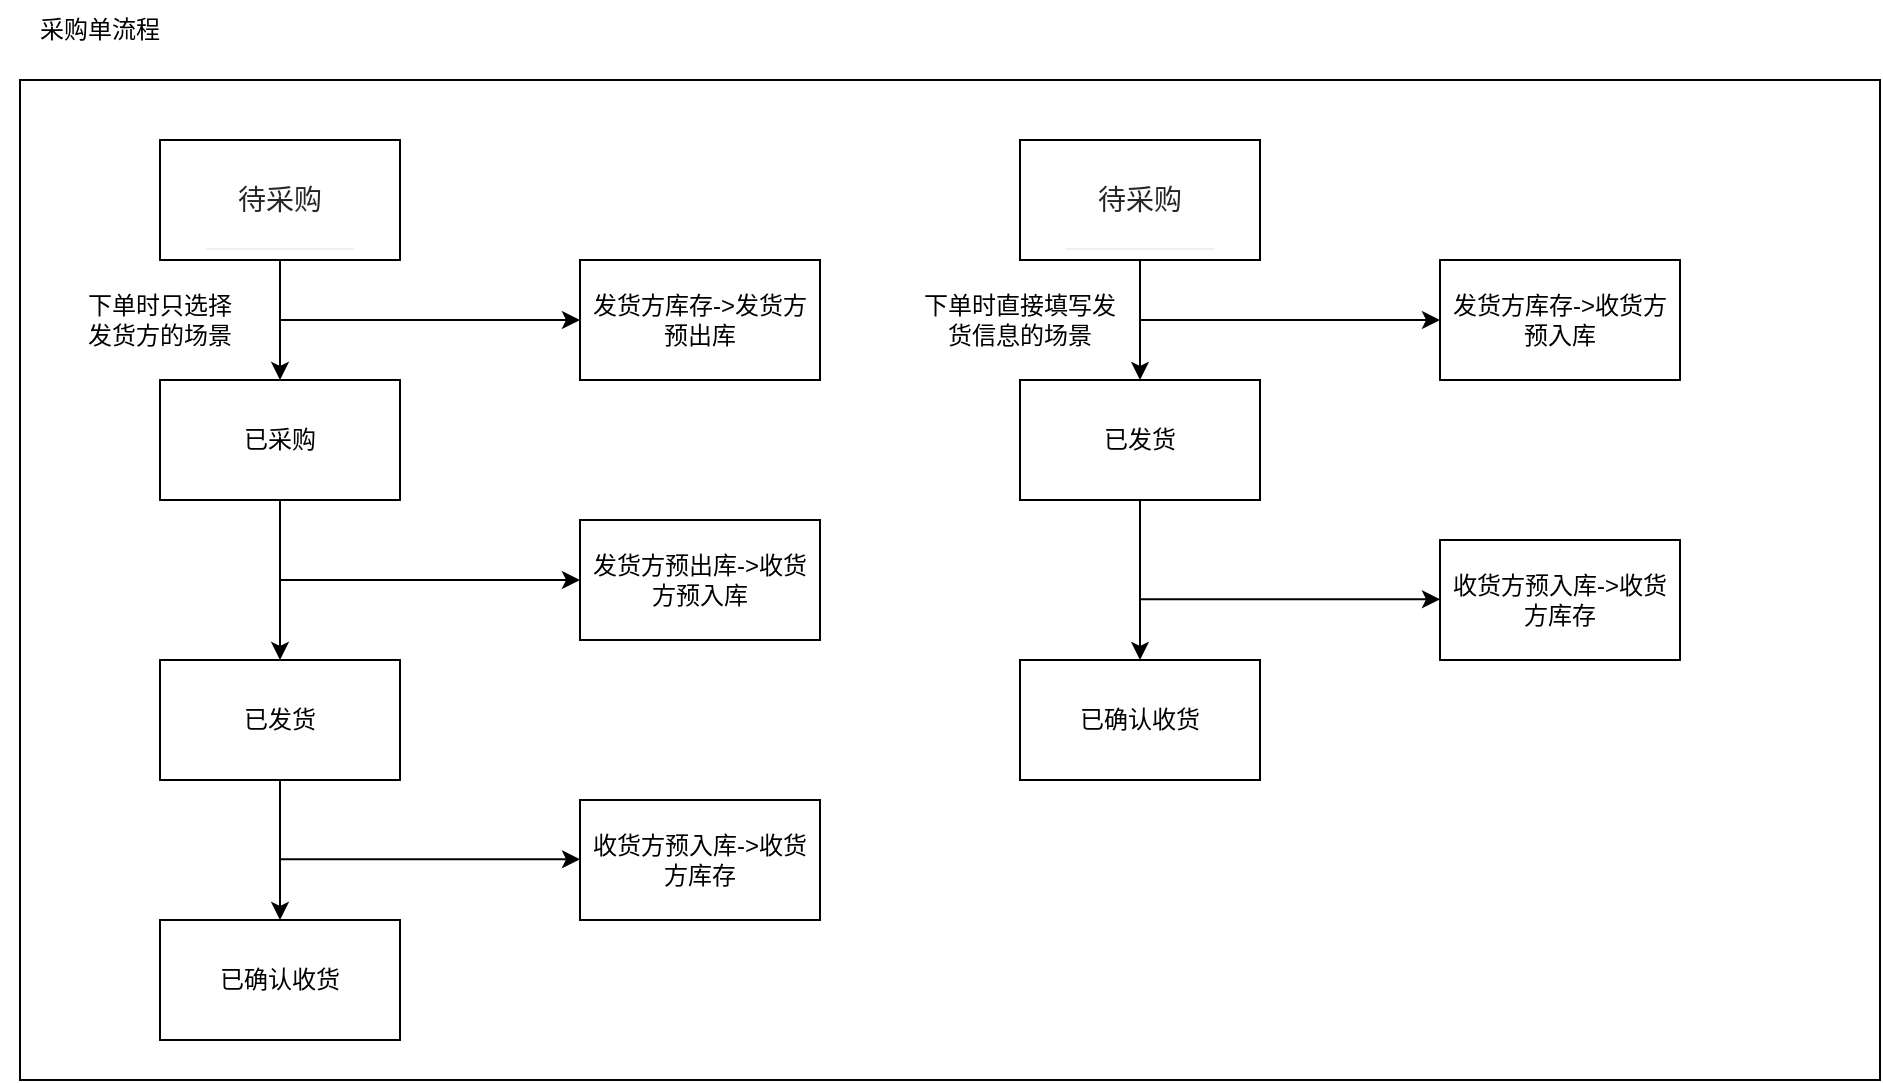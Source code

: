 <mxfile version="21.0.8" type="github">
  <diagram id="VSv1m9k_n0EM8rC4xO0A" name="第 1 页">
    <mxGraphModel dx="1140" dy="608" grid="1" gridSize="10" guides="1" tooltips="1" connect="1" arrows="1" fold="1" page="1" pageScale="1" pageWidth="827" pageHeight="1169" math="0" shadow="0">
      <root>
        <mxCell id="0" />
        <mxCell id="1" parent="0" />
        <mxCell id="eOfBSwf11kv4tXOyWirU-22" value="" style="rounded=0;whiteSpace=wrap;html=1;" vertex="1" parent="1">
          <mxGeometry x="40" y="120" width="930" height="500" as="geometry" />
        </mxCell>
        <mxCell id="vycpFgiGkZirF8lybCv5-3" value="" style="edgeStyle=orthogonalEdgeStyle;rounded=0;orthogonalLoop=1;jettySize=auto;html=1;" parent="1" source="vycpFgiGkZirF8lybCv5-1" target="vycpFgiGkZirF8lybCv5-2" edge="1">
          <mxGeometry relative="1" as="geometry" />
        </mxCell>
        <mxCell id="vycpFgiGkZirF8lybCv5-1" value="&lt;table style=&quot;width: max-content; text-align: left; border-radius: 2px 2px 0px 0px; border-spacing: 0px; color: rgba(0, 0, 0, 0.85); font-family: -apple-system, &amp;quot;system-ui&amp;quot;, &amp;quot;Segoe UI&amp;quot;, Roboto, Oxygen, Ubuntu, Cantarell, &amp;quot;Fira Sans&amp;quot;, &amp;quot;Droid Sans&amp;quot;, &amp;quot;Helvetica Neue&amp;quot;, sans-serif; font-size: 14px; background-color: rgb(255, 255, 255); min-width: 100%; table-layout: auto;&quot;&gt;&lt;tbody style=&quot;box-sizing: border-box;&quot; class=&quot;ant-table-tbody&quot;&gt;&lt;tr style=&quot;box-sizing: border-box;&quot; class=&quot;ant-table-row ant-table-row-level-0&quot; data-row-key=&quot;1466_undefined&quot;&gt;&lt;td style=&quot;box-sizing: border-box; position: relative; padding: 16px; overflow-wrap: break-word; border-bottom: 1px solid rgb(240, 240, 240); transition: background 0.3s ease 0s;&quot; class=&quot;ant-table-cell&quot;&gt;&lt;div style=&quot;box-sizing: border-box; flex-flow: wrap; min-width: 0px; display: flex;&quot; class=&quot;ant-row&quot;&gt;&lt;div style=&quot;box-sizing: border-box; position: relative; max-width: 100%; min-height: 1px; flex: 0 0 100%;&quot; class=&quot;ant-col ant-col-24&quot;&gt;待采购&lt;/div&gt;&lt;div&gt;&lt;span style=&quot;box-sizing: border-box; word-break: break-word;&quot; class=&quot;ant-typography&quot;&gt;&lt;br&gt;&lt;/span&gt;&lt;/div&gt;&lt;/div&gt;&lt;/td&gt;&lt;/tr&gt;&lt;/tbody&gt;&lt;/table&gt;" style="rounded=0;whiteSpace=wrap;html=1;" parent="1" vertex="1">
          <mxGeometry x="110" y="150" width="120" height="60" as="geometry" />
        </mxCell>
        <mxCell id="eOfBSwf11kv4tXOyWirU-4" value="" style="edgeStyle=orthogonalEdgeStyle;rounded=0;orthogonalLoop=1;jettySize=auto;html=1;" edge="1" parent="1" source="vycpFgiGkZirF8lybCv5-2" target="eOfBSwf11kv4tXOyWirU-3">
          <mxGeometry relative="1" as="geometry" />
        </mxCell>
        <mxCell id="vycpFgiGkZirF8lybCv5-2" value="已采购" style="rounded=0;whiteSpace=wrap;html=1;" parent="1" vertex="1">
          <mxGeometry x="110" y="270" width="120" height="60" as="geometry" />
        </mxCell>
        <mxCell id="vycpFgiGkZirF8lybCv5-4" value="采购单流程" style="text;html=1;strokeColor=none;fillColor=none;align=center;verticalAlign=middle;whiteSpace=wrap;rounded=0;" parent="1" vertex="1">
          <mxGeometry x="30" y="80" width="100" height="30" as="geometry" />
        </mxCell>
        <mxCell id="vycpFgiGkZirF8lybCv5-5" value="发货方库存-&amp;gt;发货方&lt;br&gt;预出库" style="rounded=0;whiteSpace=wrap;html=1;" parent="1" vertex="1">
          <mxGeometry x="320" y="210" width="120" height="60" as="geometry" />
        </mxCell>
        <mxCell id="vycpFgiGkZirF8lybCv5-9" value="" style="endArrow=classic;html=1;rounded=0;entryX=0;entryY=0.5;entryDx=0;entryDy=0;" parent="1" target="vycpFgiGkZirF8lybCv5-5" edge="1">
          <mxGeometry width="50" height="50" relative="1" as="geometry">
            <mxPoint x="170" y="240" as="sourcePoint" />
            <mxPoint x="260" y="220" as="targetPoint" />
          </mxGeometry>
        </mxCell>
        <mxCell id="vycpFgiGkZirF8lybCv5-10" value="" style="edgeStyle=orthogonalEdgeStyle;rounded=0;orthogonalLoop=1;jettySize=auto;html=1;" parent="1" source="vycpFgiGkZirF8lybCv5-11" target="vycpFgiGkZirF8lybCv5-12" edge="1">
          <mxGeometry relative="1" as="geometry" />
        </mxCell>
        <mxCell id="vycpFgiGkZirF8lybCv5-11" value="&lt;table style=&quot;width: max-content; text-align: left; border-radius: 2px 2px 0px 0px; border-spacing: 0px; color: rgba(0, 0, 0, 0.85); font-family: -apple-system, &amp;quot;system-ui&amp;quot;, &amp;quot;Segoe UI&amp;quot;, Roboto, Oxygen, Ubuntu, Cantarell, &amp;quot;Fira Sans&amp;quot;, &amp;quot;Droid Sans&amp;quot;, &amp;quot;Helvetica Neue&amp;quot;, sans-serif; font-size: 14px; background-color: rgb(255, 255, 255); min-width: 100%; table-layout: auto;&quot;&gt;&lt;tbody style=&quot;box-sizing: border-box;&quot; class=&quot;ant-table-tbody&quot;&gt;&lt;tr style=&quot;box-sizing: border-box;&quot; class=&quot;ant-table-row ant-table-row-level-0&quot; data-row-key=&quot;1466_undefined&quot;&gt;&lt;td style=&quot;box-sizing: border-box; position: relative; padding: 16px; overflow-wrap: break-word; border-bottom: 1px solid rgb(240, 240, 240); transition: background 0.3s ease 0s;&quot; class=&quot;ant-table-cell&quot;&gt;&lt;div style=&quot;box-sizing: border-box; flex-flow: wrap; min-width: 0px; display: flex;&quot; class=&quot;ant-row&quot;&gt;&lt;div style=&quot;box-sizing: border-box; position: relative; max-width: 100%; min-height: 1px; flex: 0 0 100%;&quot; class=&quot;ant-col ant-col-24&quot;&gt;待采购&lt;/div&gt;&lt;div&gt;&lt;span style=&quot;box-sizing: border-box; word-break: break-word;&quot; class=&quot;ant-typography&quot;&gt;&lt;br&gt;&lt;/span&gt;&lt;/div&gt;&lt;/div&gt;&lt;/td&gt;&lt;/tr&gt;&lt;/tbody&gt;&lt;/table&gt;" style="rounded=0;whiteSpace=wrap;html=1;" parent="1" vertex="1">
          <mxGeometry x="540" y="150" width="120" height="60" as="geometry" />
        </mxCell>
        <mxCell id="eOfBSwf11kv4tXOyWirU-16" style="edgeStyle=orthogonalEdgeStyle;rounded=0;orthogonalLoop=1;jettySize=auto;html=1;exitX=0.5;exitY=1;exitDx=0;exitDy=0;entryX=0.5;entryY=0;entryDx=0;entryDy=0;" edge="1" parent="1" source="vycpFgiGkZirF8lybCv5-12" target="eOfBSwf11kv4tXOyWirU-13">
          <mxGeometry relative="1" as="geometry" />
        </mxCell>
        <mxCell id="vycpFgiGkZirF8lybCv5-12" value="已发货" style="rounded=0;whiteSpace=wrap;html=1;" parent="1" vertex="1">
          <mxGeometry x="540" y="270" width="120" height="60" as="geometry" />
        </mxCell>
        <mxCell id="vycpFgiGkZirF8lybCv5-13" value="发货方库存-&amp;gt;收货方预入库" style="rounded=0;whiteSpace=wrap;html=1;" parent="1" vertex="1">
          <mxGeometry x="750" y="210" width="120" height="60" as="geometry" />
        </mxCell>
        <mxCell id="vycpFgiGkZirF8lybCv5-14" value="" style="endArrow=classic;html=1;rounded=0;entryX=0;entryY=0.5;entryDx=0;entryDy=0;" parent="1" target="vycpFgiGkZirF8lybCv5-13" edge="1">
          <mxGeometry width="50" height="50" relative="1" as="geometry">
            <mxPoint x="600" y="240" as="sourcePoint" />
            <mxPoint x="690" y="220" as="targetPoint" />
          </mxGeometry>
        </mxCell>
        <mxCell id="eOfBSwf11kv4tXOyWirU-9" style="edgeStyle=orthogonalEdgeStyle;rounded=0;orthogonalLoop=1;jettySize=auto;html=1;exitX=0.5;exitY=1;exitDx=0;exitDy=0;" edge="1" parent="1" source="eOfBSwf11kv4tXOyWirU-3" target="eOfBSwf11kv4tXOyWirU-8">
          <mxGeometry relative="1" as="geometry" />
        </mxCell>
        <mxCell id="eOfBSwf11kv4tXOyWirU-3" value="已发货" style="rounded=0;whiteSpace=wrap;html=1;" vertex="1" parent="1">
          <mxGeometry x="110" y="410" width="120" height="60" as="geometry" />
        </mxCell>
        <mxCell id="eOfBSwf11kv4tXOyWirU-5" value="发货方预出库-&amp;gt;收货方预入库" style="rounded=0;whiteSpace=wrap;html=1;" vertex="1" parent="1">
          <mxGeometry x="320" y="340" width="120" height="60" as="geometry" />
        </mxCell>
        <mxCell id="eOfBSwf11kv4tXOyWirU-6" value="" style="endArrow=classic;html=1;rounded=0;entryX=0;entryY=0.5;entryDx=0;entryDy=0;" edge="1" parent="1" target="eOfBSwf11kv4tXOyWirU-5">
          <mxGeometry width="50" height="50" relative="1" as="geometry">
            <mxPoint x="170" y="370" as="sourcePoint" />
            <mxPoint x="260" y="350" as="targetPoint" />
          </mxGeometry>
        </mxCell>
        <mxCell id="eOfBSwf11kv4tXOyWirU-8" value="已确认收货" style="rounded=0;whiteSpace=wrap;html=1;" vertex="1" parent="1">
          <mxGeometry x="110" y="540" width="120" height="60" as="geometry" />
        </mxCell>
        <mxCell id="eOfBSwf11kv4tXOyWirU-11" value="收货方预入库-&amp;gt;收货方库存" style="rounded=0;whiteSpace=wrap;html=1;" vertex="1" parent="1">
          <mxGeometry x="320" y="480" width="120" height="60" as="geometry" />
        </mxCell>
        <mxCell id="eOfBSwf11kv4tXOyWirU-12" value="" style="endArrow=classic;html=1;rounded=0;entryX=0;entryY=0.5;entryDx=0;entryDy=0;" edge="1" parent="1">
          <mxGeometry width="50" height="50" relative="1" as="geometry">
            <mxPoint x="170" y="509.62" as="sourcePoint" />
            <mxPoint x="320" y="509.62" as="targetPoint" />
          </mxGeometry>
        </mxCell>
        <mxCell id="eOfBSwf11kv4tXOyWirU-13" value="已确认收货" style="rounded=0;whiteSpace=wrap;html=1;" vertex="1" parent="1">
          <mxGeometry x="540" y="410" width="120" height="60" as="geometry" />
        </mxCell>
        <mxCell id="eOfBSwf11kv4tXOyWirU-14" value="收货方预入库-&amp;gt;收货方库存" style="rounded=0;whiteSpace=wrap;html=1;" vertex="1" parent="1">
          <mxGeometry x="750" y="350" width="120" height="60" as="geometry" />
        </mxCell>
        <mxCell id="eOfBSwf11kv4tXOyWirU-15" value="" style="endArrow=classic;html=1;rounded=0;entryX=0;entryY=0.5;entryDx=0;entryDy=0;" edge="1" parent="1">
          <mxGeometry width="50" height="50" relative="1" as="geometry">
            <mxPoint x="600" y="379.62" as="sourcePoint" />
            <mxPoint x="750" y="379.62" as="targetPoint" />
          </mxGeometry>
        </mxCell>
        <mxCell id="eOfBSwf11kv4tXOyWirU-17" value="下单时直接填写发货信息的场景" style="text;html=1;strokeColor=none;fillColor=none;align=center;verticalAlign=middle;whiteSpace=wrap;rounded=0;" vertex="1" parent="1">
          <mxGeometry x="490" y="225" width="100" height="30" as="geometry" />
        </mxCell>
        <mxCell id="eOfBSwf11kv4tXOyWirU-18" value="下单时只选择发货方的场景" style="text;html=1;strokeColor=none;fillColor=none;align=center;verticalAlign=middle;whiteSpace=wrap;rounded=0;" vertex="1" parent="1">
          <mxGeometry x="70" y="225" width="80" height="30" as="geometry" />
        </mxCell>
      </root>
    </mxGraphModel>
  </diagram>
</mxfile>
